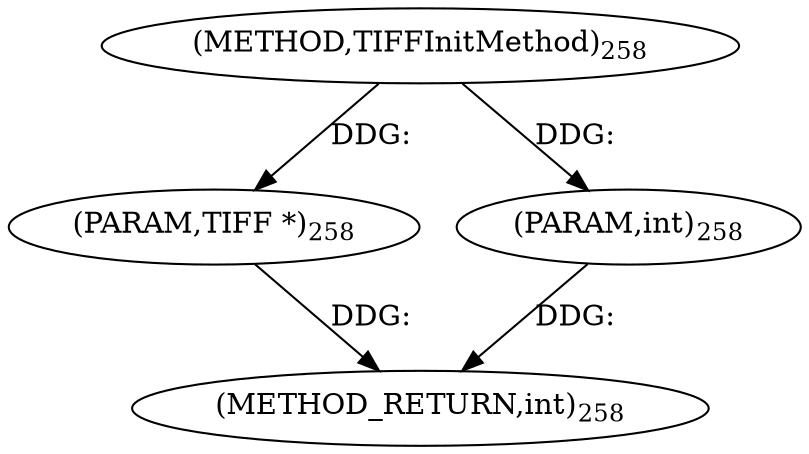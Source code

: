 digraph "TIFFInitMethod" {  
"8277" [label = <(METHOD,TIFFInitMethod)<SUB>258</SUB>> ]
"8280" [label = <(METHOD_RETURN,int)<SUB>258</SUB>> ]
"8278" [label = <(PARAM,TIFF *)<SUB>258</SUB>> ]
"8279" [label = <(PARAM,int)<SUB>258</SUB>> ]
  "8278" -> "8280"  [ label = "DDG: "] 
  "8279" -> "8280"  [ label = "DDG: "] 
  "8277" -> "8278"  [ label = "DDG: "] 
  "8277" -> "8279"  [ label = "DDG: "] 
}
